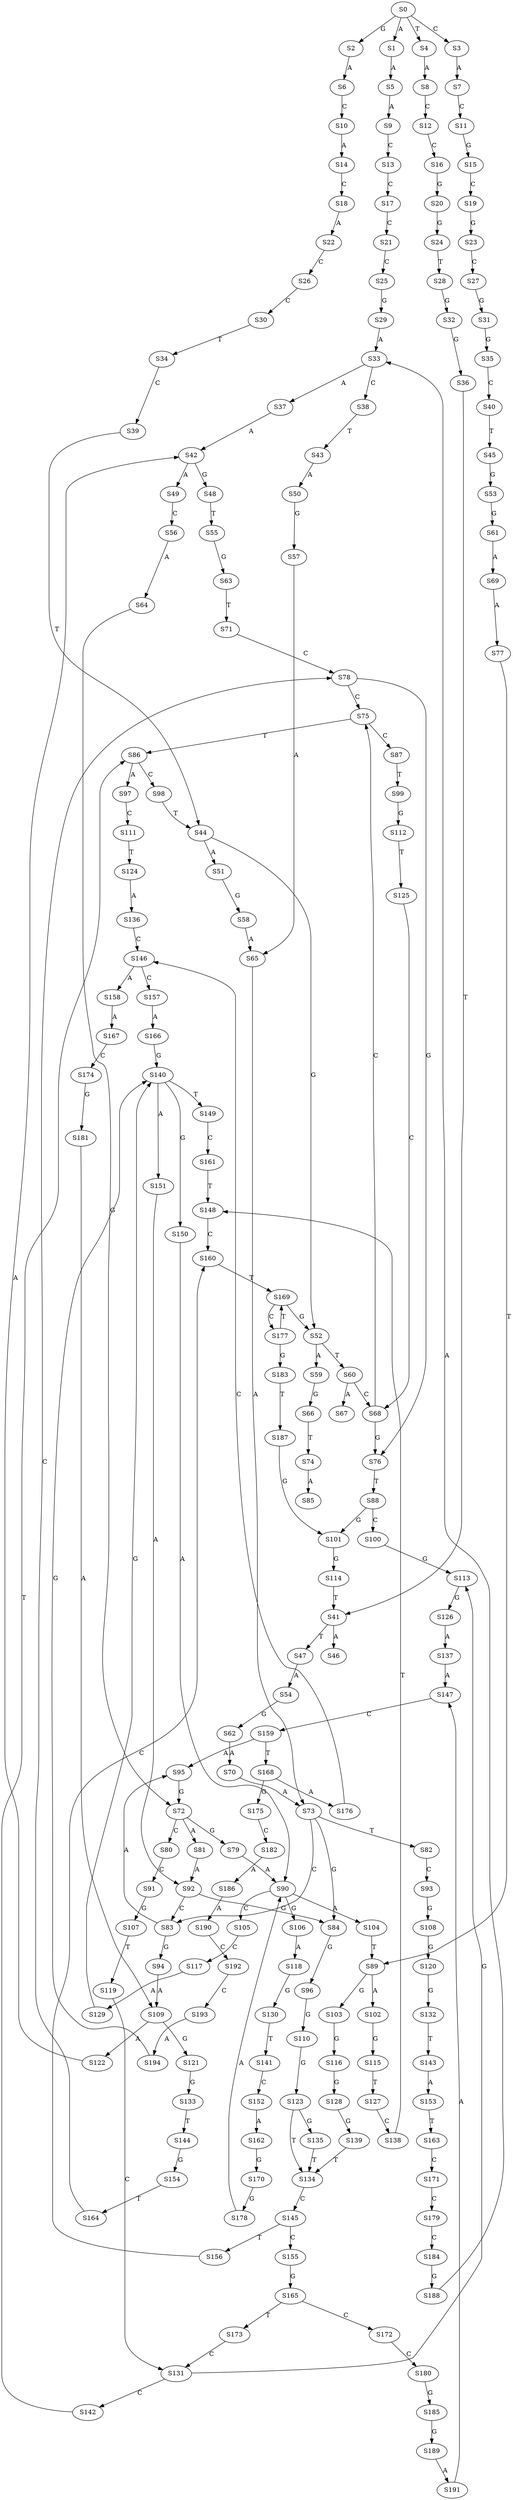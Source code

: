 strict digraph  {
	S0 -> S1 [ label = A ];
	S0 -> S2 [ label = G ];
	S0 -> S3 [ label = C ];
	S0 -> S4 [ label = T ];
	S1 -> S5 [ label = A ];
	S2 -> S6 [ label = A ];
	S3 -> S7 [ label = A ];
	S4 -> S8 [ label = A ];
	S5 -> S9 [ label = A ];
	S6 -> S10 [ label = C ];
	S7 -> S11 [ label = C ];
	S8 -> S12 [ label = C ];
	S9 -> S13 [ label = C ];
	S10 -> S14 [ label = A ];
	S11 -> S15 [ label = G ];
	S12 -> S16 [ label = C ];
	S13 -> S17 [ label = C ];
	S14 -> S18 [ label = C ];
	S15 -> S19 [ label = C ];
	S16 -> S20 [ label = G ];
	S17 -> S21 [ label = C ];
	S18 -> S22 [ label = A ];
	S19 -> S23 [ label = G ];
	S20 -> S24 [ label = G ];
	S21 -> S25 [ label = C ];
	S22 -> S26 [ label = C ];
	S23 -> S27 [ label = C ];
	S24 -> S28 [ label = T ];
	S25 -> S29 [ label = G ];
	S26 -> S30 [ label = C ];
	S27 -> S31 [ label = G ];
	S28 -> S32 [ label = G ];
	S29 -> S33 [ label = A ];
	S30 -> S34 [ label = T ];
	S31 -> S35 [ label = G ];
	S32 -> S36 [ label = G ];
	S33 -> S37 [ label = A ];
	S33 -> S38 [ label = C ];
	S34 -> S39 [ label = C ];
	S35 -> S40 [ label = C ];
	S36 -> S41 [ label = T ];
	S37 -> S42 [ label = A ];
	S38 -> S43 [ label = T ];
	S39 -> S44 [ label = T ];
	S40 -> S45 [ label = T ];
	S41 -> S46 [ label = A ];
	S41 -> S47 [ label = T ];
	S42 -> S48 [ label = G ];
	S42 -> S49 [ label = A ];
	S43 -> S50 [ label = A ];
	S44 -> S51 [ label = A ];
	S44 -> S52 [ label = G ];
	S45 -> S53 [ label = G ];
	S47 -> S54 [ label = A ];
	S48 -> S55 [ label = T ];
	S49 -> S56 [ label = C ];
	S50 -> S57 [ label = G ];
	S51 -> S58 [ label = G ];
	S52 -> S59 [ label = A ];
	S52 -> S60 [ label = T ];
	S53 -> S61 [ label = G ];
	S54 -> S62 [ label = G ];
	S55 -> S63 [ label = G ];
	S56 -> S64 [ label = A ];
	S57 -> S65 [ label = A ];
	S58 -> S65 [ label = A ];
	S59 -> S66 [ label = G ];
	S60 -> S67 [ label = A ];
	S60 -> S68 [ label = C ];
	S61 -> S69 [ label = A ];
	S62 -> S70 [ label = A ];
	S63 -> S71 [ label = T ];
	S64 -> S72 [ label = G ];
	S65 -> S73 [ label = A ];
	S66 -> S74 [ label = T ];
	S68 -> S75 [ label = C ];
	S68 -> S76 [ label = G ];
	S69 -> S77 [ label = A ];
	S70 -> S73 [ label = A ];
	S71 -> S78 [ label = C ];
	S72 -> S79 [ label = G ];
	S72 -> S80 [ label = C ];
	S72 -> S81 [ label = A ];
	S73 -> S82 [ label = T ];
	S73 -> S83 [ label = C ];
	S73 -> S84 [ label = G ];
	S74 -> S85 [ label = A ];
	S75 -> S86 [ label = T ];
	S75 -> S87 [ label = C ];
	S76 -> S88 [ label = T ];
	S77 -> S89 [ label = T ];
	S78 -> S76 [ label = G ];
	S78 -> S75 [ label = C ];
	S79 -> S90 [ label = A ];
	S80 -> S91 [ label = C ];
	S81 -> S92 [ label = A ];
	S82 -> S93 [ label = C ];
	S83 -> S94 [ label = G ];
	S83 -> S95 [ label = A ];
	S84 -> S96 [ label = G ];
	S86 -> S97 [ label = A ];
	S86 -> S98 [ label = C ];
	S87 -> S99 [ label = T ];
	S88 -> S100 [ label = C ];
	S88 -> S101 [ label = G ];
	S89 -> S102 [ label = A ];
	S89 -> S103 [ label = G ];
	S90 -> S104 [ label = A ];
	S90 -> S105 [ label = C ];
	S90 -> S106 [ label = G ];
	S91 -> S107 [ label = G ];
	S92 -> S83 [ label = C ];
	S92 -> S84 [ label = G ];
	S93 -> S108 [ label = G ];
	S94 -> S109 [ label = A ];
	S95 -> S72 [ label = G ];
	S96 -> S110 [ label = G ];
	S97 -> S111 [ label = C ];
	S98 -> S44 [ label = T ];
	S99 -> S112 [ label = G ];
	S100 -> S113 [ label = G ];
	S101 -> S114 [ label = G ];
	S102 -> S115 [ label = G ];
	S103 -> S116 [ label = G ];
	S104 -> S89 [ label = T ];
	S105 -> S117 [ label = C ];
	S106 -> S118 [ label = A ];
	S107 -> S119 [ label = T ];
	S108 -> S120 [ label = G ];
	S109 -> S121 [ label = G ];
	S109 -> S122 [ label = A ];
	S110 -> S123 [ label = G ];
	S111 -> S124 [ label = T ];
	S112 -> S125 [ label = T ];
	S113 -> S126 [ label = G ];
	S114 -> S41 [ label = T ];
	S115 -> S127 [ label = T ];
	S116 -> S128 [ label = G ];
	S117 -> S129 [ label = A ];
	S118 -> S130 [ label = G ];
	S119 -> S131 [ label = C ];
	S120 -> S132 [ label = G ];
	S121 -> S133 [ label = G ];
	S122 -> S42 [ label = A ];
	S123 -> S134 [ label = T ];
	S123 -> S135 [ label = G ];
	S124 -> S136 [ label = A ];
	S125 -> S68 [ label = C ];
	S126 -> S137 [ label = A ];
	S127 -> S138 [ label = C ];
	S128 -> S139 [ label = G ];
	S129 -> S140 [ label = G ];
	S130 -> S141 [ label = T ];
	S131 -> S142 [ label = C ];
	S131 -> S113 [ label = G ];
	S132 -> S143 [ label = T ];
	S133 -> S144 [ label = T ];
	S134 -> S145 [ label = C ];
	S135 -> S134 [ label = T ];
	S136 -> S146 [ label = C ];
	S137 -> S147 [ label = A ];
	S138 -> S148 [ label = T ];
	S139 -> S134 [ label = T ];
	S140 -> S149 [ label = T ];
	S140 -> S150 [ label = G ];
	S140 -> S151 [ label = A ];
	S141 -> S152 [ label = C ];
	S142 -> S86 [ label = T ];
	S143 -> S153 [ label = A ];
	S144 -> S154 [ label = G ];
	S145 -> S155 [ label = C ];
	S145 -> S156 [ label = T ];
	S146 -> S157 [ label = C ];
	S146 -> S158 [ label = A ];
	S147 -> S159 [ label = C ];
	S148 -> S160 [ label = C ];
	S149 -> S161 [ label = C ];
	S150 -> S90 [ label = A ];
	S151 -> S92 [ label = A ];
	S152 -> S162 [ label = A ];
	S153 -> S163 [ label = T ];
	S154 -> S164 [ label = T ];
	S155 -> S165 [ label = G ];
	S156 -> S160 [ label = C ];
	S157 -> S166 [ label = A ];
	S158 -> S167 [ label = A ];
	S159 -> S95 [ label = A ];
	S159 -> S168 [ label = T ];
	S160 -> S169 [ label = T ];
	S161 -> S148 [ label = T ];
	S162 -> S170 [ label = G ];
	S163 -> S171 [ label = C ];
	S164 -> S78 [ label = C ];
	S165 -> S172 [ label = C ];
	S165 -> S173 [ label = T ];
	S166 -> S140 [ label = G ];
	S167 -> S174 [ label = C ];
	S168 -> S175 [ label = G ];
	S168 -> S176 [ label = A ];
	S169 -> S52 [ label = G ];
	S169 -> S177 [ label = C ];
	S170 -> S178 [ label = G ];
	S171 -> S179 [ label = C ];
	S172 -> S180 [ label = C ];
	S173 -> S131 [ label = C ];
	S174 -> S181 [ label = G ];
	S175 -> S182 [ label = C ];
	S176 -> S146 [ label = C ];
	S177 -> S169 [ label = T ];
	S177 -> S183 [ label = G ];
	S178 -> S90 [ label = A ];
	S179 -> S184 [ label = C ];
	S180 -> S185 [ label = G ];
	S181 -> S109 [ label = A ];
	S182 -> S186 [ label = A ];
	S183 -> S187 [ label = T ];
	S184 -> S188 [ label = G ];
	S185 -> S189 [ label = G ];
	S186 -> S190 [ label = A ];
	S187 -> S101 [ label = G ];
	S188 -> S33 [ label = A ];
	S189 -> S191 [ label = A ];
	S190 -> S192 [ label = C ];
	S191 -> S147 [ label = A ];
	S192 -> S193 [ label = C ];
	S193 -> S194 [ label = A ];
	S194 -> S140 [ label = G ];
}
